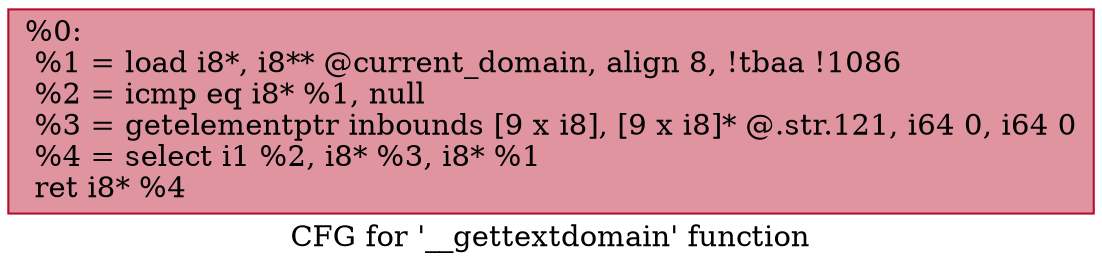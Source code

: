 digraph "CFG for '__gettextdomain' function" {
	label="CFG for '__gettextdomain' function";

	Node0x258e250 [shape=record,color="#b70d28ff", style=filled, fillcolor="#b70d2870",label="{%0:\l  %1 = load i8*, i8** @current_domain, align 8, !tbaa !1086\l  %2 = icmp eq i8* %1, null\l  %3 = getelementptr inbounds [9 x i8], [9 x i8]* @.str.121, i64 0, i64 0\l  %4 = select i1 %2, i8* %3, i8* %1\l  ret i8* %4\l}"];
}
